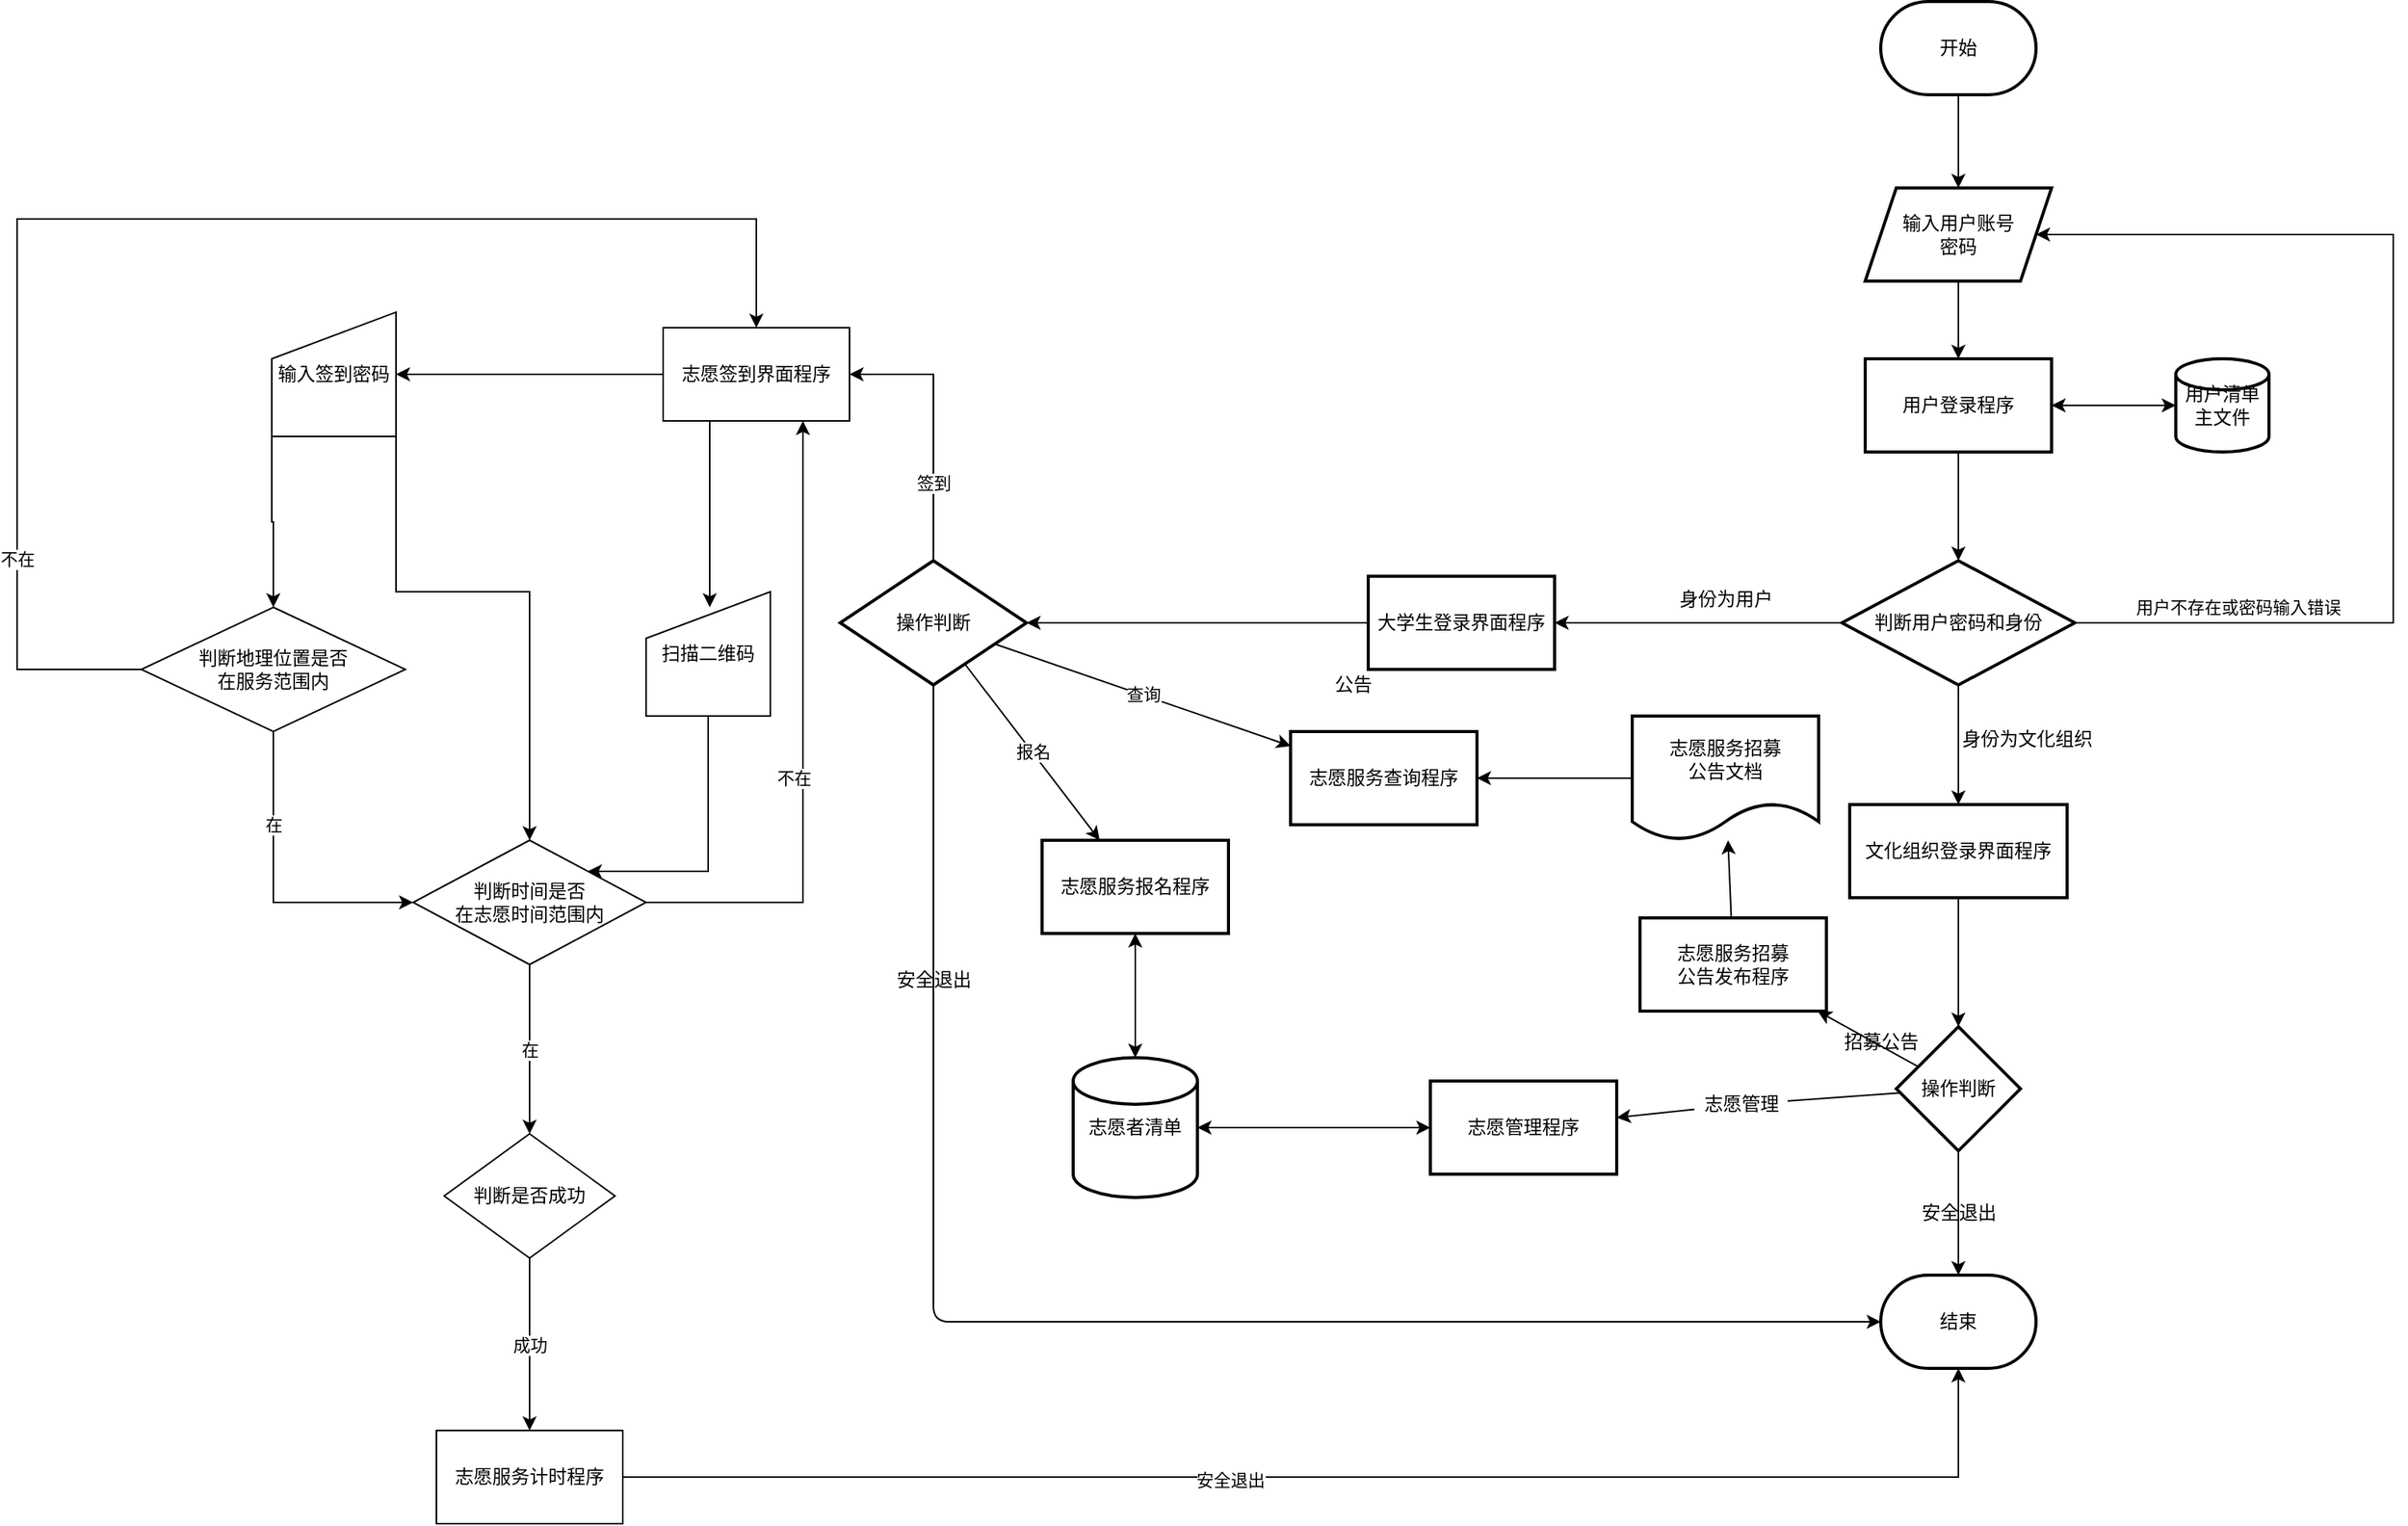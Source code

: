 <mxfile version="20.5.2" type="device"><diagram id="QtzInjxHLU12eXAC0rWV" name="第 1 页"><mxGraphModel dx="2163" dy="864" grid="1" gridSize="10" guides="1" tooltips="1" connect="1" arrows="1" fold="1" page="1" pageScale="1" pageWidth="827" pageHeight="1169" math="0" shadow="0"><root><mxCell id="0"/><mxCell id="1" parent="0"/><mxCell id="9" value="" style="edgeStyle=none;html=1;" parent="1" source="2" target="8" edge="1"><mxGeometry relative="1" as="geometry"/></mxCell><mxCell id="2" value="开始" style="strokeWidth=2;html=1;shape=mxgraph.flowchart.terminator;whiteSpace=wrap;" parent="1" vertex="1"><mxGeometry x="450" y="140" width="100" height="60" as="geometry"/></mxCell><mxCell id="13" value="" style="edgeStyle=none;html=1;" parent="1" source="8" target="12" edge="1"><mxGeometry relative="1" as="geometry"/></mxCell><mxCell id="8" value="输入用户账号&lt;br&gt;密码" style="shape=parallelogram;perimeter=parallelogramPerimeter;whiteSpace=wrap;html=1;fixedSize=1;strokeWidth=2;" parent="1" vertex="1"><mxGeometry x="440" y="260" width="120" height="60" as="geometry"/></mxCell><mxCell id="16" style="edgeStyle=none;html=1;exitX=1;exitY=0.5;exitDx=0;exitDy=0;" parent="1" source="12" target="14" edge="1"><mxGeometry relative="1" as="geometry"/></mxCell><mxCell id="18" value="" style="edgeStyle=none;html=1;" parent="1" source="12" target="17" edge="1"><mxGeometry relative="1" as="geometry"/></mxCell><mxCell id="12" value="用户登录程序" style="whiteSpace=wrap;html=1;strokeWidth=2;" parent="1" vertex="1"><mxGeometry x="440" y="370" width="120" height="60" as="geometry"/></mxCell><mxCell id="15" value="" style="edgeStyle=none;html=1;" parent="1" source="14" target="12" edge="1"><mxGeometry relative="1" as="geometry"/></mxCell><mxCell id="14" value="用户清单主文件" style="strokeWidth=2;html=1;shape=mxgraph.flowchart.database;whiteSpace=wrap;" parent="1" vertex="1"><mxGeometry x="640" y="370" width="60" height="60" as="geometry"/></mxCell><mxCell id="23" value="" style="edgeStyle=none;html=1;" parent="1" source="17" target="22" edge="1"><mxGeometry relative="1" as="geometry"/></mxCell><mxCell id="25" value="" style="edgeStyle=none;html=1;" parent="1" source="17" target="24" edge="1"><mxGeometry relative="1" as="geometry"/></mxCell><mxCell id="17" value="判断用户密码和身份" style="rhombus;whiteSpace=wrap;html=1;strokeWidth=2;" parent="1" vertex="1"><mxGeometry x="425" y="500" width="150" height="80" as="geometry"/></mxCell><mxCell id="19" value="结束" style="strokeWidth=2;html=1;shape=mxgraph.flowchart.terminator;whiteSpace=wrap;" parent="1" vertex="1"><mxGeometry x="450" y="960" width="100" height="60" as="geometry"/></mxCell><mxCell id="27" value="" style="edgeStyle=none;html=1;" parent="1" source="22" target="26" edge="1"><mxGeometry relative="1" as="geometry"/></mxCell><mxCell id="22" value="大学生登录界面程序" style="whiteSpace=wrap;html=1;strokeWidth=2;" parent="1" vertex="1"><mxGeometry x="120" y="510" width="120" height="60" as="geometry"/></mxCell><mxCell id="37" value="" style="edgeStyle=none;html=1;" parent="1" source="24" target="36" edge="1"><mxGeometry relative="1" as="geometry"/></mxCell><mxCell id="24" value="文化组织登录界面程序" style="whiteSpace=wrap;html=1;strokeWidth=2;" parent="1" vertex="1"><mxGeometry x="430" y="657" width="140" height="60" as="geometry"/></mxCell><mxCell id="35" value="查询" style="edgeStyle=none;html=1;" parent="1" source="26" target="34" edge="1"><mxGeometry relative="1" as="geometry"/></mxCell><mxCell id="54" value="报名" style="edgeStyle=none;html=1;" parent="1" source="26" target="53" edge="1"><mxGeometry relative="1" as="geometry"/></mxCell><mxCell id="57" style="edgeStyle=none;html=1;exitX=0.5;exitY=1;exitDx=0;exitDy=0;" parent="1" source="26" target="19" edge="1"><mxGeometry relative="1" as="geometry"><mxPoint x="250" y="940" as="targetPoint"/><Array as="points"><mxPoint x="-160" y="930"/><mxPoint x="-160" y="990"/></Array></mxGeometry></mxCell><mxCell id="NZvL3vbqVw1lVClLTd5I-107" value="签到" style="edgeStyle=orthogonalEdgeStyle;rounded=0;orthogonalLoop=1;jettySize=auto;html=1;entryX=1;entryY=0.5;entryDx=0;entryDy=0;" edge="1" parent="1" source="26" target="NZvL3vbqVw1lVClLTd5I-68"><mxGeometry x="-0.412" relative="1" as="geometry"><mxPoint y="1" as="offset"/></mxGeometry></mxCell><mxCell id="26" value="操作判断" style="rhombus;whiteSpace=wrap;html=1;strokeWidth=2;" parent="1" vertex="1"><mxGeometry x="-220" y="500" width="120" height="80" as="geometry"/></mxCell><mxCell id="29" value="身份为用户" style="text;html=1;align=center;verticalAlign=middle;resizable=0;points=[];autosize=1;strokeColor=none;fillColor=none;" parent="1" vertex="1"><mxGeometry x="310" y="510" width="80" height="30" as="geometry"/></mxCell><mxCell id="30" value="身份为文化组织" style="text;html=1;align=center;verticalAlign=middle;resizable=0;points=[];autosize=1;strokeColor=none;fillColor=none;" parent="1" vertex="1"><mxGeometry x="489" y="600" width="110" height="30" as="geometry"/></mxCell><mxCell id="31" value="公告" style="text;html=1;align=center;verticalAlign=middle;resizable=0;points=[];autosize=1;strokeColor=none;fillColor=none;" parent="1" vertex="1"><mxGeometry x="90" y="570" width="40" height="20" as="geometry"/></mxCell><mxCell id="34" value="志愿服务查询程序" style="whiteSpace=wrap;html=1;strokeWidth=2;" parent="1" vertex="1"><mxGeometry x="70" y="610" width="120" height="60" as="geometry"/></mxCell><mxCell id="39" value="" style="edgeStyle=none;html=1;" parent="1" source="36" target="38" edge="1"><mxGeometry relative="1" as="geometry"/></mxCell><mxCell id="47" value="" style="edgeStyle=none;html=1;startArrow=none;" parent="1" source="48" target="46" edge="1"><mxGeometry relative="1" as="geometry"/></mxCell><mxCell id="59" style="edgeStyle=none;html=1;exitX=0.5;exitY=1;exitDx=0;exitDy=0;entryX=0.5;entryY=0;entryDx=0;entryDy=0;entryPerimeter=0;" parent="1" source="36" edge="1" target="19"><mxGeometry relative="1" as="geometry"><mxPoint x="690" y="930" as="targetPoint"/><Array as="points"><mxPoint x="500" y="930"/></Array></mxGeometry></mxCell><mxCell id="36" value="操作判断" style="rhombus;whiteSpace=wrap;html=1;strokeWidth=2;" parent="1" vertex="1"><mxGeometry x="460" y="800" width="80" height="80" as="geometry"/></mxCell><mxCell id="44" value="" style="edgeStyle=none;html=1;" parent="1" source="38" target="43" edge="1"><mxGeometry relative="1" as="geometry"/></mxCell><mxCell id="38" value="志愿服务招募&lt;br&gt;公告发布程序" style="whiteSpace=wrap;html=1;strokeWidth=2;" parent="1" vertex="1"><mxGeometry x="295" y="730" width="120" height="60" as="geometry"/></mxCell><mxCell id="40" value="招募公告" style="text;html=1;align=center;verticalAlign=middle;resizable=0;points=[];autosize=1;strokeColor=none;fillColor=none;" parent="1" vertex="1"><mxGeometry x="415" y="795" width="70" height="30" as="geometry"/></mxCell><mxCell id="45" value="" style="edgeStyle=none;html=1;" parent="1" source="43" target="34" edge="1"><mxGeometry relative="1" as="geometry"/></mxCell><mxCell id="43" value="志愿服务招募&lt;br&gt;公告文档" style="shape=document;whiteSpace=wrap;html=1;boundedLbl=1;strokeWidth=2;" parent="1" vertex="1"><mxGeometry x="290" y="600" width="120" height="80" as="geometry"/></mxCell><mxCell id="52" style="edgeStyle=none;html=1;" parent="1" source="46" target="50" edge="1"><mxGeometry relative="1" as="geometry"/></mxCell><mxCell id="46" value="志愿管理程序" style="whiteSpace=wrap;html=1;strokeWidth=2;" parent="1" vertex="1"><mxGeometry x="160" y="835" width="120" height="60" as="geometry"/></mxCell><mxCell id="51" value="" style="edgeStyle=none;html=1;" parent="1" source="50" target="46" edge="1"><mxGeometry relative="1" as="geometry"/></mxCell><mxCell id="50" value="志愿者清单" style="strokeWidth=2;html=1;shape=mxgraph.flowchart.database;whiteSpace=wrap;" parent="1" vertex="1"><mxGeometry x="-70" y="820" width="80" height="90" as="geometry"/></mxCell><mxCell id="53" value="志愿服务报名程序" style="whiteSpace=wrap;html=1;strokeWidth=2;" parent="1" vertex="1"><mxGeometry x="-90" y="680" width="120" height="60" as="geometry"/></mxCell><mxCell id="58" value="安全退出" style="text;html=1;align=center;verticalAlign=middle;resizable=0;points=[];autosize=1;strokeColor=none;fillColor=none;rotation=0;" parent="1" vertex="1"><mxGeometry x="-190" y="760" width="60" height="20" as="geometry"/></mxCell><mxCell id="60" value="安全退出" style="text;html=1;align=center;verticalAlign=middle;resizable=0;points=[];autosize=1;strokeColor=none;fillColor=none;" parent="1" vertex="1"><mxGeometry x="470" y="910" width="60" height="20" as="geometry"/></mxCell><mxCell id="NZvL3vbqVw1lVClLTd5I-64" value="用户不存在或密码输入错误" style="endArrow=classic;html=1;rounded=0;exitX=1;exitY=0.5;exitDx=0;exitDy=0;entryX=1;entryY=0.5;entryDx=0;entryDy=0;" edge="1" parent="1" source="17" target="8"><mxGeometry x="-0.693" y="10" relative="1" as="geometry"><mxPoint x="620" y="540" as="sourcePoint"/><mxPoint x="720" y="540" as="targetPoint"/><Array as="points"><mxPoint x="780" y="540"/><mxPoint x="780" y="290"/></Array><mxPoint as="offset"/></mxGeometry></mxCell><mxCell id="NZvL3vbqVw1lVClLTd5I-66" value="" style="endArrow=classic;startArrow=classic;html=1;rounded=0;exitX=0.5;exitY=1;exitDx=0;exitDy=0;entryX=0.5;entryY=0;entryDx=0;entryDy=0;entryPerimeter=0;" edge="1" parent="1" source="53" target="50"><mxGeometry width="50" height="50" relative="1" as="geometry"><mxPoint x="370" y="860" as="sourcePoint"/><mxPoint x="420" y="810" as="targetPoint"/></mxGeometry></mxCell><mxCell id="48" value="志愿管理" style="text;html=1;align=center;verticalAlign=middle;resizable=0;points=[];autosize=1;strokeColor=none;fillColor=none;" parent="1" vertex="1"><mxGeometry x="330" y="840" width="60" height="20" as="geometry"/></mxCell><mxCell id="NZvL3vbqVw1lVClLTd5I-67" value="" style="edgeStyle=none;html=1;endArrow=none;" edge="1" parent="1" source="36" target="48"><mxGeometry relative="1" as="geometry"><mxPoint x="463.279" y="843.279" as="sourcePoint"/><mxPoint x="280" y="859.643" as="targetPoint"/></mxGeometry></mxCell><mxCell id="NZvL3vbqVw1lVClLTd5I-68" value="志愿签到界面程序" style="rounded=0;whiteSpace=wrap;html=1;" vertex="1" parent="1"><mxGeometry x="-334" y="350" width="120" height="60" as="geometry"/></mxCell><mxCell id="NZvL3vbqVw1lVClLTd5I-101" style="edgeStyle=orthogonalEdgeStyle;rounded=0;orthogonalLoop=1;jettySize=auto;html=1;exitX=0;exitY=1;exitDx=0;exitDy=0;entryX=0.5;entryY=0;entryDx=0;entryDy=0;" edge="1" parent="1" source="NZvL3vbqVw1lVClLTd5I-71" target="NZvL3vbqVw1lVClLTd5I-77"><mxGeometry relative="1" as="geometry"/></mxCell><mxCell id="NZvL3vbqVw1lVClLTd5I-109" style="edgeStyle=orthogonalEdgeStyle;rounded=0;orthogonalLoop=1;jettySize=auto;html=1;exitX=1;exitY=1;exitDx=0;exitDy=0;entryX=0.5;entryY=0;entryDx=0;entryDy=0;" edge="1" parent="1" source="NZvL3vbqVw1lVClLTd5I-71" target="NZvL3vbqVw1lVClLTd5I-88"><mxGeometry relative="1" as="geometry"><Array as="points"><mxPoint x="-506" y="520"/><mxPoint x="-420" y="520"/></Array></mxGeometry></mxCell><mxCell id="NZvL3vbqVw1lVClLTd5I-71" value="输入签到密码" style="shape=manualInput;whiteSpace=wrap;html=1;" vertex="1" parent="1"><mxGeometry x="-586" y="340" width="80" height="80" as="geometry"/></mxCell><mxCell id="NZvL3vbqVw1lVClLTd5I-103" style="edgeStyle=orthogonalEdgeStyle;rounded=0;orthogonalLoop=1;jettySize=auto;html=1;exitX=0.5;exitY=1;exitDx=0;exitDy=0;entryX=1;entryY=0;entryDx=0;entryDy=0;" edge="1" parent="1" source="NZvL3vbqVw1lVClLTd5I-72" target="NZvL3vbqVw1lVClLTd5I-88"><mxGeometry relative="1" as="geometry"><Array as="points"><mxPoint x="-305" y="700"/></Array></mxGeometry></mxCell><mxCell id="NZvL3vbqVw1lVClLTd5I-72" value="扫描二维码" style="shape=manualInput;whiteSpace=wrap;html=1;" vertex="1" parent="1"><mxGeometry x="-345" y="520" width="80" height="80" as="geometry"/></mxCell><mxCell id="NZvL3vbqVw1lVClLTd5I-102" value="在" style="edgeStyle=orthogonalEdgeStyle;rounded=0;orthogonalLoop=1;jettySize=auto;html=1;exitX=0.5;exitY=1;exitDx=0;exitDy=0;entryX=0;entryY=0.5;entryDx=0;entryDy=0;" edge="1" parent="1" source="NZvL3vbqVw1lVClLTd5I-77" target="NZvL3vbqVw1lVClLTd5I-88"><mxGeometry x="-0.4" relative="1" as="geometry"><Array as="points"><mxPoint x="-585" y="720"/></Array><mxPoint as="offset"/></mxGeometry></mxCell><mxCell id="NZvL3vbqVw1lVClLTd5I-108" value="不在" style="edgeStyle=orthogonalEdgeStyle;rounded=0;orthogonalLoop=1;jettySize=auto;html=1;entryX=0.5;entryY=0;entryDx=0;entryDy=0;" edge="1" parent="1" source="NZvL3vbqVw1lVClLTd5I-77" target="NZvL3vbqVw1lVClLTd5I-68"><mxGeometry x="-0.673" relative="1" as="geometry"><Array as="points"><mxPoint x="-750" y="570"/><mxPoint x="-750" y="280"/><mxPoint x="-274" y="280"/></Array><mxPoint y="-1" as="offset"/></mxGeometry></mxCell><mxCell id="NZvL3vbqVw1lVClLTd5I-77" value="判断地理位置是否&lt;br&gt;在服务范围内" style="rhombus;whiteSpace=wrap;html=1;" vertex="1" parent="1"><mxGeometry x="-670" y="530" width="170" height="80" as="geometry"/></mxCell><mxCell id="NZvL3vbqVw1lVClLTd5I-81" value="" style="endArrow=classic;html=1;rounded=0;exitX=0.25;exitY=1;exitDx=0;exitDy=0;" edge="1" parent="1" source="NZvL3vbqVw1lVClLTd5I-68"><mxGeometry width="50" height="50" relative="1" as="geometry"><mxPoint x="-220" y="410" as="sourcePoint"/><mxPoint x="-304" y="530" as="targetPoint"/></mxGeometry></mxCell><mxCell id="NZvL3vbqVw1lVClLTd5I-82" value="" style="endArrow=classic;html=1;rounded=0;entryX=1;entryY=0.5;entryDx=0;entryDy=0;exitX=0;exitY=0.5;exitDx=0;exitDy=0;" edge="1" parent="1" source="NZvL3vbqVw1lVClLTd5I-68" target="NZvL3vbqVw1lVClLTd5I-71"><mxGeometry width="50" height="50" relative="1" as="geometry"><mxPoint x="-220" y="350" as="sourcePoint"/><mxPoint x="-110" y="250" as="targetPoint"/></mxGeometry></mxCell><mxCell id="NZvL3vbqVw1lVClLTd5I-85" value="判断是否成功" style="rhombus;whiteSpace=wrap;html=1;" vertex="1" parent="1"><mxGeometry x="-475" y="869" width="110" height="80" as="geometry"/></mxCell><mxCell id="NZvL3vbqVw1lVClLTd5I-112" style="edgeStyle=orthogonalEdgeStyle;rounded=0;orthogonalLoop=1;jettySize=auto;html=1;entryX=0.5;entryY=1;entryDx=0;entryDy=0;entryPerimeter=0;" edge="1" parent="1" source="NZvL3vbqVw1lVClLTd5I-86" target="19"><mxGeometry relative="1" as="geometry"/></mxCell><mxCell id="NZvL3vbqVw1lVClLTd5I-115" value="安全退出" style="edgeLabel;html=1;align=center;verticalAlign=middle;resizable=0;points=[];" vertex="1" connectable="0" parent="NZvL3vbqVw1lVClLTd5I-112"><mxGeometry x="-0.162" y="-2" relative="1" as="geometry"><mxPoint x="1" as="offset"/></mxGeometry></mxCell><mxCell id="NZvL3vbqVw1lVClLTd5I-86" value="志愿服务计时程序" style="rounded=0;whiteSpace=wrap;html=1;" vertex="1" parent="1"><mxGeometry x="-480" y="1060" width="120" height="60" as="geometry"/></mxCell><mxCell id="NZvL3vbqVw1lVClLTd5I-87" value="成功" style="endArrow=classic;html=1;rounded=0;exitX=0.5;exitY=1;exitDx=0;exitDy=0;" edge="1" parent="1" source="NZvL3vbqVw1lVClLTd5I-85" target="NZvL3vbqVw1lVClLTd5I-86"><mxGeometry width="50" height="50" relative="1" as="geometry"><mxPoint x="-155" y="875" as="sourcePoint"/><mxPoint x="-105" y="825" as="targetPoint"/></mxGeometry></mxCell><mxCell id="NZvL3vbqVw1lVClLTd5I-106" style="edgeStyle=orthogonalEdgeStyle;rounded=0;orthogonalLoop=1;jettySize=auto;html=1;entryX=0.75;entryY=1;entryDx=0;entryDy=0;" edge="1" parent="1" source="NZvL3vbqVw1lVClLTd5I-88" target="NZvL3vbqVw1lVClLTd5I-68"><mxGeometry relative="1" as="geometry"/></mxCell><mxCell id="NZvL3vbqVw1lVClLTd5I-110" value="不在" style="edgeLabel;html=1;align=center;verticalAlign=middle;resizable=0;points=[];" vertex="1" connectable="0" parent="NZvL3vbqVw1lVClLTd5I-106"><mxGeometry x="-0.153" y="5" relative="1" as="geometry"><mxPoint x="-1" y="-7" as="offset"/></mxGeometry></mxCell><mxCell id="NZvL3vbqVw1lVClLTd5I-88" value="判断时间是否&lt;br&gt;在志愿时间范围内" style="rhombus;whiteSpace=wrap;html=1;" vertex="1" parent="1"><mxGeometry x="-495" y="680" width="150" height="80" as="geometry"/></mxCell><mxCell id="NZvL3vbqVw1lVClLTd5I-91" value="在" style="endArrow=classic;html=1;rounded=0;exitX=0.5;exitY=1;exitDx=0;exitDy=0;entryX=0.5;entryY=0;entryDx=0;entryDy=0;" edge="1" parent="1" source="NZvL3vbqVw1lVClLTd5I-88" target="NZvL3vbqVw1lVClLTd5I-85"><mxGeometry width="50" height="50" relative="1" as="geometry"><mxPoint x="-160" y="830" as="sourcePoint"/><mxPoint x="-110" y="780" as="targetPoint"/></mxGeometry></mxCell></root></mxGraphModel></diagram></mxfile>